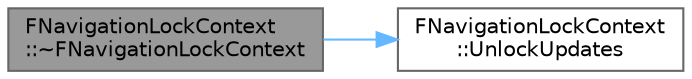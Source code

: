 digraph "FNavigationLockContext::~FNavigationLockContext"
{
 // INTERACTIVE_SVG=YES
 // LATEX_PDF_SIZE
  bgcolor="transparent";
  edge [fontname=Helvetica,fontsize=10,labelfontname=Helvetica,labelfontsize=10];
  node [fontname=Helvetica,fontsize=10,shape=box,height=0.2,width=0.4];
  rankdir="LR";
  Node1 [id="Node000001",label="FNavigationLockContext\l::~FNavigationLockContext",height=0.2,width=0.4,color="gray40", fillcolor="grey60", style="filled", fontcolor="black",tooltip=" "];
  Node1 -> Node2 [id="edge1_Node000001_Node000002",color="steelblue1",style="solid",tooltip=" "];
  Node2 [id="Node000002",label="FNavigationLockContext\l::UnlockUpdates",height=0.2,width=0.4,color="grey40", fillcolor="white", style="filled",URL="$dd/dcb/classFNavigationLockContext.html#a4be92b9d97dc1a49fbb562a414680cdc",tooltip=" "];
}
